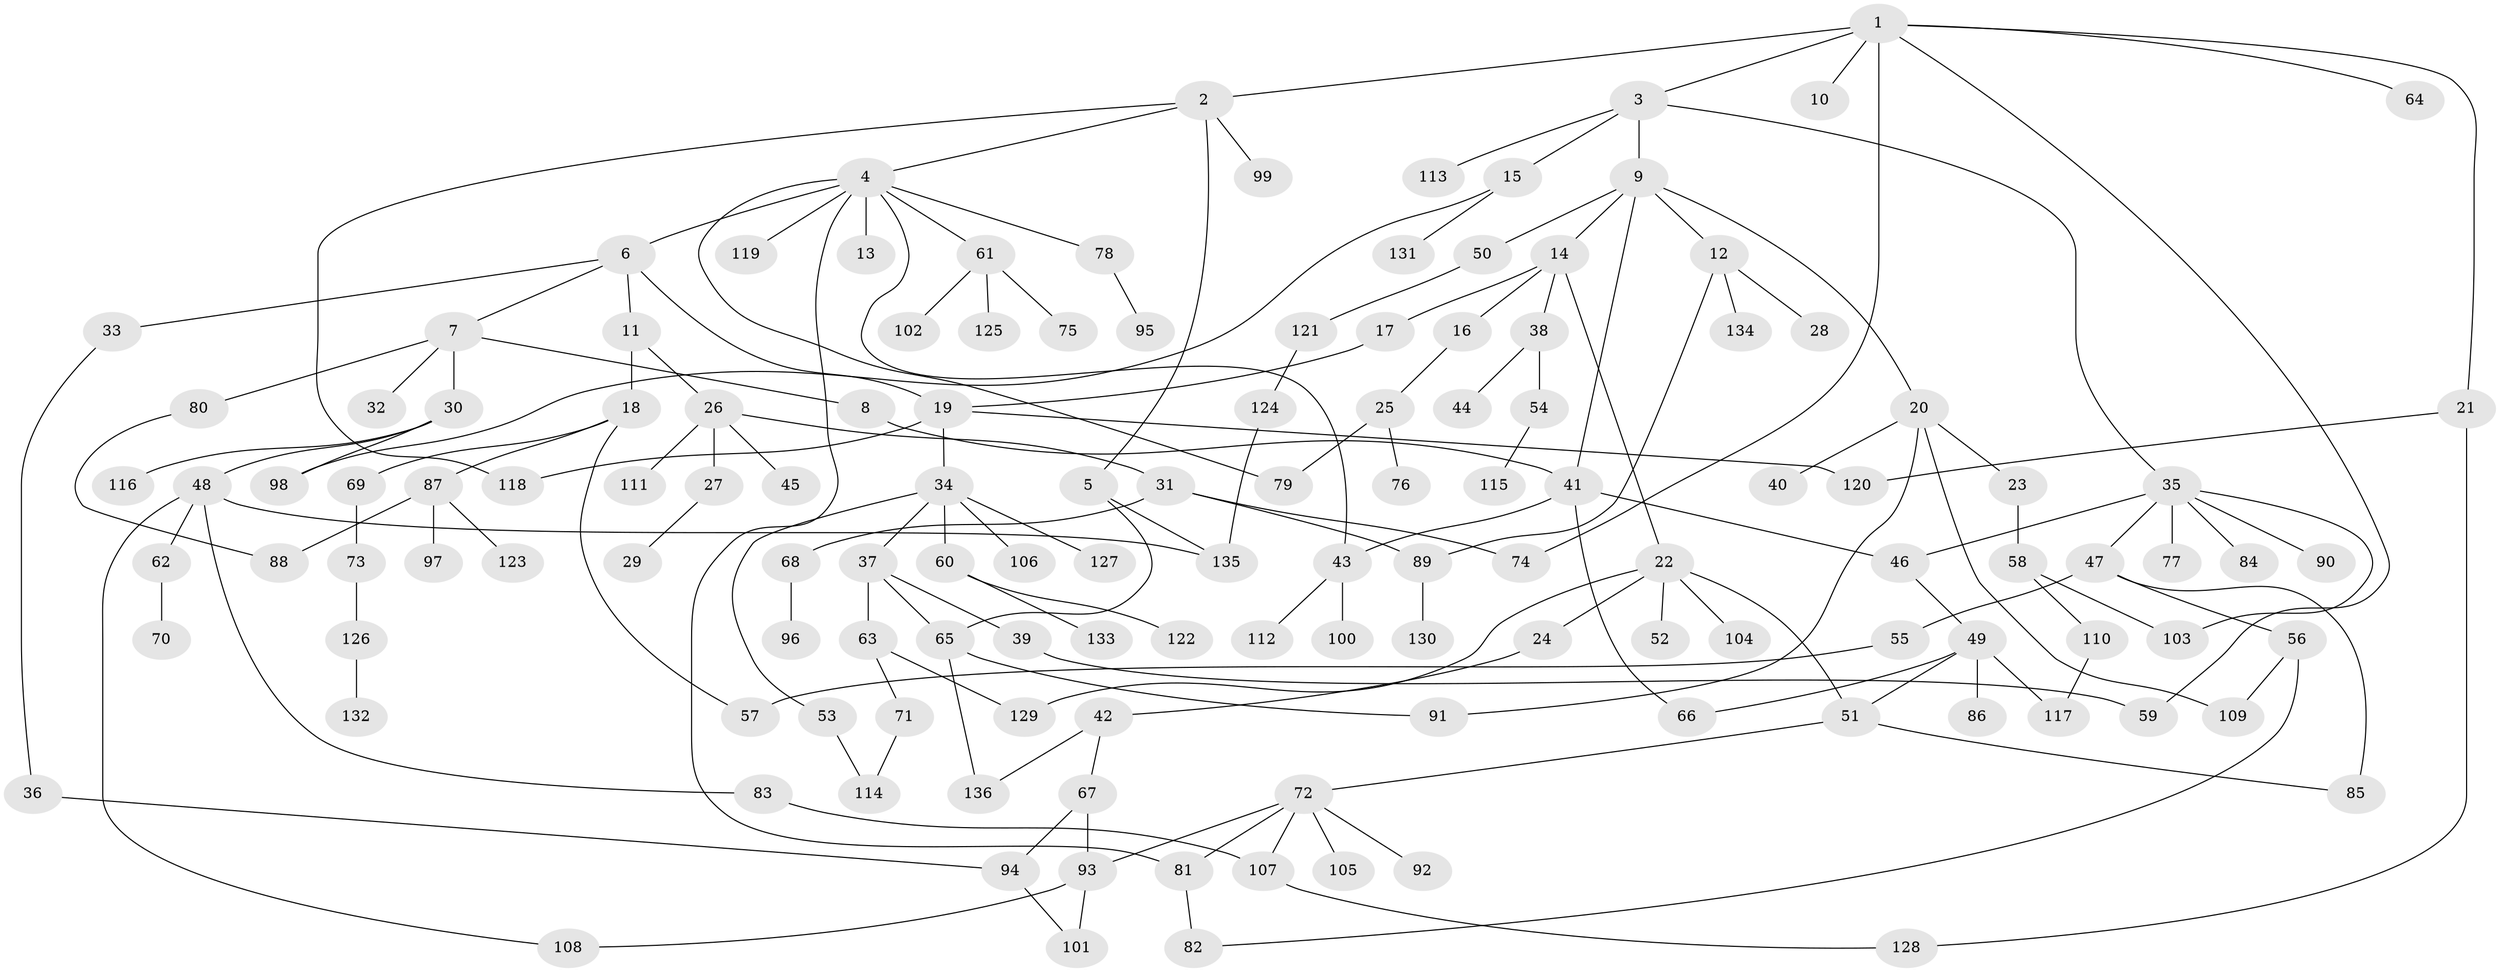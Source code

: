 // Generated by graph-tools (version 1.1) at 2025/25/03/09/25 03:25:29]
// undirected, 136 vertices, 169 edges
graph export_dot {
graph [start="1"]
  node [color=gray90,style=filled];
  1;
  2;
  3;
  4;
  5;
  6;
  7;
  8;
  9;
  10;
  11;
  12;
  13;
  14;
  15;
  16;
  17;
  18;
  19;
  20;
  21;
  22;
  23;
  24;
  25;
  26;
  27;
  28;
  29;
  30;
  31;
  32;
  33;
  34;
  35;
  36;
  37;
  38;
  39;
  40;
  41;
  42;
  43;
  44;
  45;
  46;
  47;
  48;
  49;
  50;
  51;
  52;
  53;
  54;
  55;
  56;
  57;
  58;
  59;
  60;
  61;
  62;
  63;
  64;
  65;
  66;
  67;
  68;
  69;
  70;
  71;
  72;
  73;
  74;
  75;
  76;
  77;
  78;
  79;
  80;
  81;
  82;
  83;
  84;
  85;
  86;
  87;
  88;
  89;
  90;
  91;
  92;
  93;
  94;
  95;
  96;
  97;
  98;
  99;
  100;
  101;
  102;
  103;
  104;
  105;
  106;
  107;
  108;
  109;
  110;
  111;
  112;
  113;
  114;
  115;
  116;
  117;
  118;
  119;
  120;
  121;
  122;
  123;
  124;
  125;
  126;
  127;
  128;
  129;
  130;
  131;
  132;
  133;
  134;
  135;
  136;
  1 -- 2;
  1 -- 3;
  1 -- 10;
  1 -- 21;
  1 -- 59;
  1 -- 64;
  1 -- 74;
  2 -- 4;
  2 -- 5;
  2 -- 99;
  2 -- 118;
  3 -- 9;
  3 -- 15;
  3 -- 35;
  3 -- 113;
  4 -- 6;
  4 -- 13;
  4 -- 61;
  4 -- 78;
  4 -- 79;
  4 -- 81;
  4 -- 119;
  4 -- 43;
  5 -- 65;
  5 -- 135;
  6 -- 7;
  6 -- 11;
  6 -- 19;
  6 -- 33;
  7 -- 8;
  7 -- 30;
  7 -- 32;
  7 -- 80;
  8 -- 41;
  9 -- 12;
  9 -- 14;
  9 -- 20;
  9 -- 50;
  9 -- 41;
  11 -- 18;
  11 -- 26;
  12 -- 28;
  12 -- 134;
  12 -- 89;
  14 -- 16;
  14 -- 17;
  14 -- 22;
  14 -- 38;
  15 -- 98;
  15 -- 131;
  16 -- 25;
  17 -- 19;
  18 -- 57;
  18 -- 69;
  18 -- 87;
  19 -- 34;
  19 -- 118;
  19 -- 120;
  20 -- 23;
  20 -- 40;
  20 -- 109;
  20 -- 91;
  21 -- 120;
  21 -- 128;
  22 -- 24;
  22 -- 52;
  22 -- 104;
  22 -- 51;
  22 -- 129;
  23 -- 58;
  24 -- 42;
  25 -- 76;
  25 -- 79;
  26 -- 27;
  26 -- 31;
  26 -- 45;
  26 -- 111;
  27 -- 29;
  30 -- 48;
  30 -- 116;
  30 -- 98;
  31 -- 68;
  31 -- 89;
  31 -- 74;
  33 -- 36;
  34 -- 37;
  34 -- 53;
  34 -- 60;
  34 -- 106;
  34 -- 127;
  35 -- 46;
  35 -- 47;
  35 -- 77;
  35 -- 84;
  35 -- 90;
  35 -- 103;
  36 -- 94;
  37 -- 39;
  37 -- 63;
  37 -- 65;
  38 -- 44;
  38 -- 54;
  39 -- 59;
  41 -- 43;
  41 -- 66;
  41 -- 46;
  42 -- 67;
  42 -- 136;
  43 -- 100;
  43 -- 112;
  46 -- 49;
  47 -- 55;
  47 -- 56;
  47 -- 85;
  48 -- 62;
  48 -- 83;
  48 -- 135;
  48 -- 108;
  49 -- 51;
  49 -- 86;
  49 -- 117;
  49 -- 66;
  50 -- 121;
  51 -- 72;
  51 -- 85;
  53 -- 114;
  54 -- 115;
  55 -- 57;
  56 -- 82;
  56 -- 109;
  58 -- 103;
  58 -- 110;
  60 -- 122;
  60 -- 133;
  61 -- 75;
  61 -- 102;
  61 -- 125;
  62 -- 70;
  63 -- 71;
  63 -- 129;
  65 -- 91;
  65 -- 136;
  67 -- 93;
  67 -- 94;
  68 -- 96;
  69 -- 73;
  71 -- 114;
  72 -- 92;
  72 -- 105;
  72 -- 107;
  72 -- 81;
  72 -- 93;
  73 -- 126;
  78 -- 95;
  80 -- 88;
  81 -- 82;
  83 -- 107;
  87 -- 97;
  87 -- 123;
  87 -- 88;
  89 -- 130;
  93 -- 101;
  93 -- 108;
  94 -- 101;
  107 -- 128;
  110 -- 117;
  121 -- 124;
  124 -- 135;
  126 -- 132;
}
